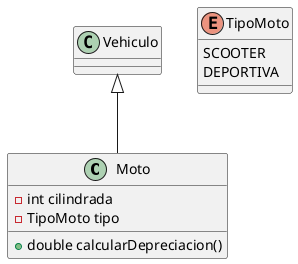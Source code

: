 @startuml
class Moto extends Vehiculo {
    - int cilindrada
    - TipoMoto tipo
    + double calcularDepreciacion()
}

enum TipoMoto {
    SCOOTER
    DEPORTIVA
}
@enduml
